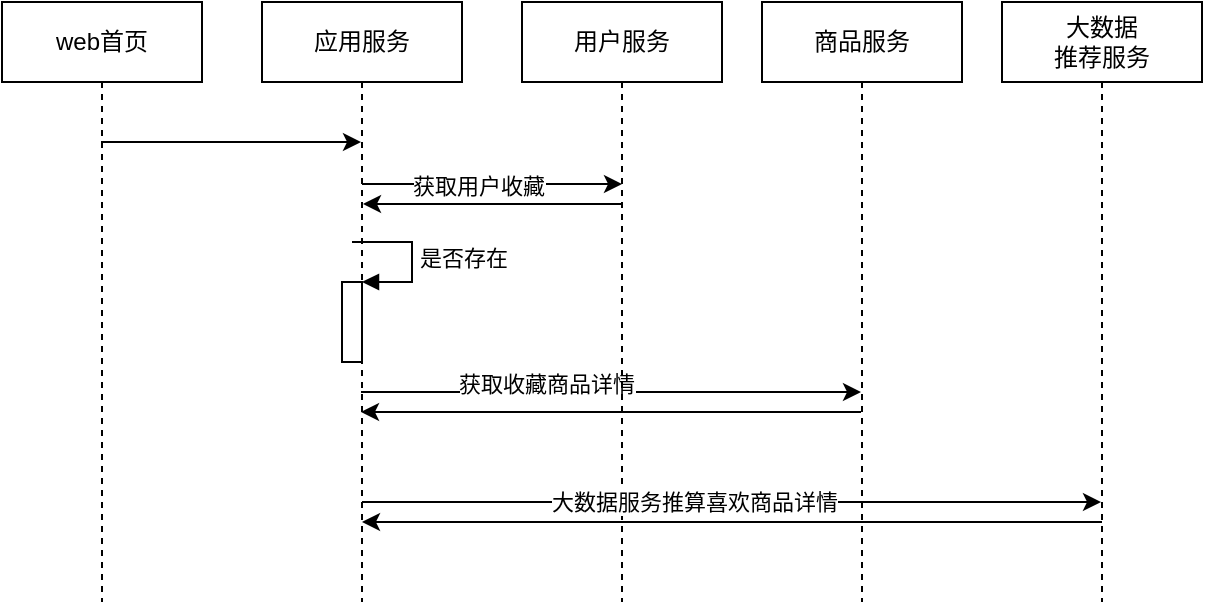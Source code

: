 <mxfile version="17.1.2" type="github">
  <diagram id="csqCPKY8oeQTIlyTz5jA" name="第 1 页">
    <mxGraphModel dx="2372" dy="1228" grid="1" gridSize="10" guides="1" tooltips="1" connect="1" arrows="1" fold="1" page="1" pageScale="1" pageWidth="827" pageHeight="1169" math="0" shadow="0">
      <root>
        <mxCell id="0" />
        <mxCell id="1" parent="0" />
        <mxCell id="VVFWrmJOWKgnm423K9Aq-57" value="" style="edgeStyle=orthogonalEdgeStyle;rounded=0;orthogonalLoop=1;jettySize=auto;html=1;" parent="1" edge="1">
          <mxGeometry relative="1" as="geometry">
            <mxPoint x="169.5" y="140" as="sourcePoint" />
            <mxPoint x="299.5" y="140" as="targetPoint" />
          </mxGeometry>
        </mxCell>
        <mxCell id="VVFWrmJOWKgnm423K9Aq-55" value="web首页" style="shape=umlLifeline;perimeter=lifelinePerimeter;whiteSpace=wrap;html=1;container=1;collapsible=0;recursiveResize=0;outlineConnect=0;" parent="1" vertex="1">
          <mxGeometry x="120" y="70" width="100" height="300" as="geometry" />
        </mxCell>
        <mxCell id="VVFWrmJOWKgnm423K9Aq-56" value="应用服务" style="shape=umlLifeline;perimeter=lifelinePerimeter;whiteSpace=wrap;html=1;container=1;collapsible=0;recursiveResize=0;outlineConnect=0;" parent="1" vertex="1">
          <mxGeometry x="250" y="70" width="100" height="300" as="geometry" />
        </mxCell>
        <mxCell id="VVFWrmJOWKgnm423K9Aq-71" value="" style="html=1;points=[];perimeter=orthogonalPerimeter;" parent="VVFWrmJOWKgnm423K9Aq-56" vertex="1">
          <mxGeometry x="40" y="140" width="10" height="40" as="geometry" />
        </mxCell>
        <mxCell id="VVFWrmJOWKgnm423K9Aq-72" value="是否存在" style="edgeStyle=orthogonalEdgeStyle;html=1;align=left;spacingLeft=2;endArrow=block;rounded=0;entryX=1;entryY=0;" parent="VVFWrmJOWKgnm423K9Aq-56" target="VVFWrmJOWKgnm423K9Aq-71" edge="1">
          <mxGeometry relative="1" as="geometry">
            <mxPoint x="45" y="120" as="sourcePoint" />
            <Array as="points">
              <mxPoint x="75" y="120" />
            </Array>
          </mxGeometry>
        </mxCell>
        <mxCell id="VVFWrmJOWKgnm423K9Aq-65" value="" style="edgeStyle=orthogonalEdgeStyle;rounded=0;orthogonalLoop=1;jettySize=auto;html=1;" parent="1" edge="1">
          <mxGeometry relative="1" as="geometry">
            <mxPoint x="299.5" y="265" as="sourcePoint" />
            <mxPoint x="549.5" y="265" as="targetPoint" />
          </mxGeometry>
        </mxCell>
        <mxCell id="VVFWrmJOWKgnm423K9Aq-77" value="获取收藏商品详情" style="edgeLabel;html=1;align=center;verticalAlign=middle;resizable=0;points=[];" parent="VVFWrmJOWKgnm423K9Aq-65" vertex="1" connectable="0">
          <mxGeometry x="-0.26" y="5" relative="1" as="geometry">
            <mxPoint y="1" as="offset" />
          </mxGeometry>
        </mxCell>
        <mxCell id="VVFWrmJOWKgnm423K9Aq-60" value="用户服务" style="shape=umlLifeline;perimeter=lifelinePerimeter;whiteSpace=wrap;html=1;container=1;collapsible=0;recursiveResize=0;outlineConnect=0;" parent="1" vertex="1">
          <mxGeometry x="380" y="70" width="100" height="300" as="geometry" />
        </mxCell>
        <mxCell id="VVFWrmJOWKgnm423K9Aq-66" value="" style="edgeStyle=orthogonalEdgeStyle;rounded=0;orthogonalLoop=1;jettySize=auto;html=1;" parent="VVFWrmJOWKgnm423K9Aq-60" edge="1">
          <mxGeometry relative="1" as="geometry">
            <mxPoint x="169.5" y="205" as="sourcePoint" />
            <mxPoint x="-80.5" y="205" as="targetPoint" />
            <Array as="points">
              <mxPoint x="-10" y="205" />
              <mxPoint x="-10" y="205" />
            </Array>
          </mxGeometry>
        </mxCell>
        <mxCell id="VVFWrmJOWKgnm423K9Aq-62" value="" style="edgeStyle=orthogonalEdgeStyle;rounded=0;orthogonalLoop=1;jettySize=auto;html=1;" parent="1" edge="1">
          <mxGeometry relative="1" as="geometry">
            <mxPoint x="430" y="171" as="sourcePoint" />
            <mxPoint x="300.5" y="171" as="targetPoint" />
            <Array as="points">
              <mxPoint x="380.5" y="171" />
              <mxPoint x="380.5" y="171" />
            </Array>
          </mxGeometry>
        </mxCell>
        <mxCell id="VVFWrmJOWKgnm423K9Aq-61" value="" style="edgeStyle=orthogonalEdgeStyle;rounded=0;orthogonalLoop=1;jettySize=auto;html=1;" parent="1" edge="1">
          <mxGeometry relative="1" as="geometry">
            <mxPoint x="300" y="161" as="sourcePoint" />
            <mxPoint x="430" y="161" as="targetPoint" />
          </mxGeometry>
        </mxCell>
        <mxCell id="VVFWrmJOWKgnm423K9Aq-76" value="获取用户收藏" style="edgeLabel;html=1;align=center;verticalAlign=middle;resizable=0;points=[];" parent="VVFWrmJOWKgnm423K9Aq-61" vertex="1" connectable="0">
          <mxGeometry x="-0.108" relative="1" as="geometry">
            <mxPoint y="1" as="offset" />
          </mxGeometry>
        </mxCell>
        <mxCell id="VVFWrmJOWKgnm423K9Aq-64" value="商品服务" style="shape=umlLifeline;perimeter=lifelinePerimeter;whiteSpace=wrap;html=1;container=1;collapsible=0;recursiveResize=0;outlineConnect=0;" parent="1" vertex="1">
          <mxGeometry x="500" y="70" width="100" height="300" as="geometry" />
        </mxCell>
        <mxCell id="VVFWrmJOWKgnm423K9Aq-74" value="" style="edgeStyle=orthogonalEdgeStyle;rounded=0;orthogonalLoop=1;jettySize=auto;html=1;" parent="VVFWrmJOWKgnm423K9Aq-64" target="VVFWrmJOWKgnm423K9Aq-56" edge="1">
          <mxGeometry relative="1" as="geometry">
            <mxPoint x="170" y="260" as="sourcePoint" />
            <mxPoint x="-80" y="260" as="targetPoint" />
            <Array as="points">
              <mxPoint x="-100" y="260" />
              <mxPoint x="-100" y="260" />
            </Array>
          </mxGeometry>
        </mxCell>
        <mxCell id="VVFWrmJOWKgnm423K9Aq-67" value="大数据&lt;br&gt;推荐服务" style="shape=umlLifeline;perimeter=lifelinePerimeter;whiteSpace=wrap;html=1;container=1;collapsible=0;recursiveResize=0;outlineConnect=0;" parent="1" vertex="1">
          <mxGeometry x="620" y="70" width="100" height="300" as="geometry" />
        </mxCell>
        <mxCell id="VVFWrmJOWKgnm423K9Aq-73" value="" style="edgeStyle=orthogonalEdgeStyle;rounded=0;orthogonalLoop=1;jettySize=auto;html=1;" parent="1" target="VVFWrmJOWKgnm423K9Aq-67" edge="1">
          <mxGeometry relative="1" as="geometry">
            <mxPoint x="300" y="320" as="sourcePoint" />
            <mxPoint x="550" y="320" as="targetPoint" />
            <Array as="points">
              <mxPoint x="570" y="320" />
              <mxPoint x="570" y="320" />
            </Array>
          </mxGeometry>
        </mxCell>
        <mxCell id="VVFWrmJOWKgnm423K9Aq-78" value="大数据服务推算喜欢商品详情" style="edgeLabel;html=1;align=center;verticalAlign=middle;resizable=0;points=[];" parent="VVFWrmJOWKgnm423K9Aq-73" vertex="1" connectable="0">
          <mxGeometry x="-0.102" y="1" relative="1" as="geometry">
            <mxPoint y="1" as="offset" />
          </mxGeometry>
        </mxCell>
      </root>
    </mxGraphModel>
  </diagram>
</mxfile>
